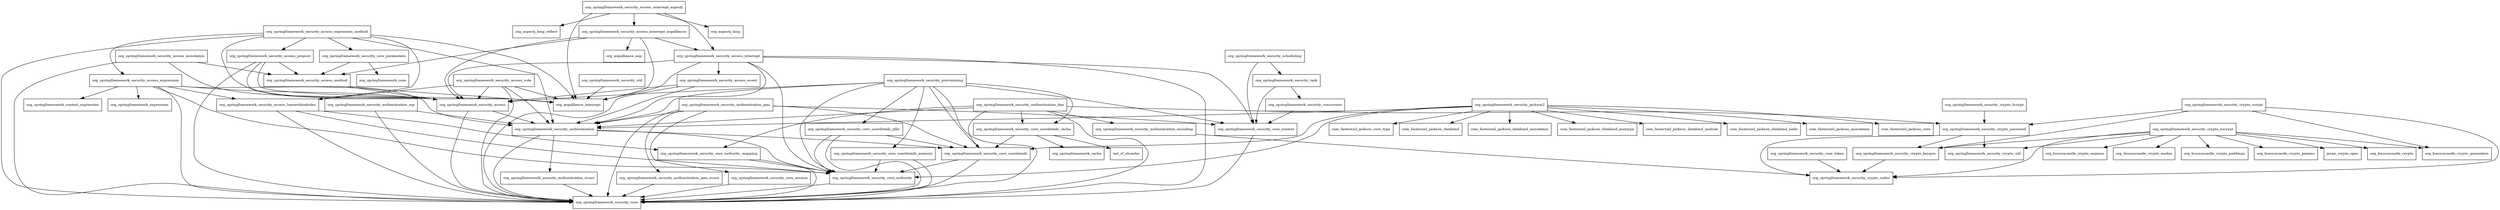 digraph spring_security_core_4_2_2_RELEASE_package_dependencies {
  node [shape = box, fontsize=10.0];
  org_springframework_security_access -> org_springframework_security_authentication;
  org_springframework_security_access -> org_springframework_security_core;
  org_springframework_security_access_annotation -> org_springframework_security_access;
  org_springframework_security_access_annotation -> org_springframework_security_access_method;
  org_springframework_security_access_annotation -> org_springframework_security_core;
  org_springframework_security_access_event -> org_springframework_security_access;
  org_springframework_security_access_event -> org_springframework_security_authentication;
  org_springframework_security_access_event -> org_springframework_security_core;
  org_springframework_security_access_expression -> org_springframework_context_expression;
  org_springframework_security_access_expression -> org_springframework_expression;
  org_springframework_security_access_expression -> org_springframework_security_access;
  org_springframework_security_access_expression -> org_springframework_security_access_hierarchicalroles;
  org_springframework_security_access_expression -> org_springframework_security_authentication;
  org_springframework_security_access_expression -> org_springframework_security_core;
  org_springframework_security_access_expression -> org_springframework_security_core_authority;
  org_springframework_security_access_expression_method -> org_aopalliance_intercept;
  org_springframework_security_access_expression_method -> org_springframework_security_access;
  org_springframework_security_access_expression_method -> org_springframework_security_access_expression;
  org_springframework_security_access_expression_method -> org_springframework_security_access_hierarchicalroles;
  org_springframework_security_access_expression_method -> org_springframework_security_access_prepost;
  org_springframework_security_access_expression_method -> org_springframework_security_authentication;
  org_springframework_security_access_expression_method -> org_springframework_security_core;
  org_springframework_security_access_expression_method -> org_springframework_security_core_parameters;
  org_springframework_security_access_hierarchicalroles -> org_springframework_security_core;
  org_springframework_security_access_hierarchicalroles -> org_springframework_security_core_authority;
  org_springframework_security_access_hierarchicalroles -> org_springframework_security_core_authority_mapping;
  org_springframework_security_access_intercept -> org_aopalliance_intercept;
  org_springframework_security_access_intercept -> org_springframework_security_access;
  org_springframework_security_access_intercept -> org_springframework_security_access_event;
  org_springframework_security_access_intercept -> org_springframework_security_authentication;
  org_springframework_security_access_intercept -> org_springframework_security_core;
  org_springframework_security_access_intercept -> org_springframework_security_core_authority;
  org_springframework_security_access_intercept -> org_springframework_security_core_context;
  org_springframework_security_access_intercept_aopalliance -> org_aopalliance_aop;
  org_springframework_security_access_intercept_aopalliance -> org_aopalliance_intercept;
  org_springframework_security_access_intercept_aopalliance -> org_springframework_security_access;
  org_springframework_security_access_intercept_aopalliance -> org_springframework_security_access_intercept;
  org_springframework_security_access_intercept_aopalliance -> org_springframework_security_access_method;
  org_springframework_security_access_intercept_aspectj -> org_aopalliance_intercept;
  org_springframework_security_access_intercept_aspectj -> org_aspectj_lang;
  org_springframework_security_access_intercept_aspectj -> org_aspectj_lang_reflect;
  org_springframework_security_access_intercept_aspectj -> org_springframework_security_access_intercept;
  org_springframework_security_access_intercept_aspectj -> org_springframework_security_access_intercept_aopalliance;
  org_springframework_security_access_method -> org_aopalliance_intercept;
  org_springframework_security_access_method -> org_springframework_security_access;
  org_springframework_security_access_prepost -> org_aopalliance_intercept;
  org_springframework_security_access_prepost -> org_springframework_security_access;
  org_springframework_security_access_prepost -> org_springframework_security_access_method;
  org_springframework_security_access_prepost -> org_springframework_security_core;
  org_springframework_security_access_vote -> org_aopalliance_intercept;
  org_springframework_security_access_vote -> org_springframework_security_access;
  org_springframework_security_access_vote -> org_springframework_security_access_hierarchicalroles;
  org_springframework_security_access_vote -> org_springframework_security_authentication;
  org_springframework_security_access_vote -> org_springframework_security_core;
  org_springframework_security_authentication -> org_springframework_security_authentication_event;
  org_springframework_security_authentication -> org_springframework_security_core;
  org_springframework_security_authentication -> org_springframework_security_core_authority;
  org_springframework_security_authentication -> org_springframework_security_core_userdetails;
  org_springframework_security_authentication_dao -> org_springframework_security_authentication;
  org_springframework_security_authentication_dao -> org_springframework_security_authentication_encoding;
  org_springframework_security_authentication_dao -> org_springframework_security_core;
  org_springframework_security_authentication_dao -> org_springframework_security_core_authority_mapping;
  org_springframework_security_authentication_dao -> org_springframework_security_core_userdetails;
  org_springframework_security_authentication_dao -> org_springframework_security_core_userdetails_cache;
  org_springframework_security_authentication_dao -> org_springframework_security_crypto_password;
  org_springframework_security_authentication_encoding -> org_springframework_security_crypto_codec;
  org_springframework_security_authentication_event -> org_springframework_security_core;
  org_springframework_security_authentication_jaas -> org_springframework_security_authentication;
  org_springframework_security_authentication_jaas -> org_springframework_security_authentication_jaas_event;
  org_springframework_security_authentication_jaas -> org_springframework_security_core;
  org_springframework_security_authentication_jaas -> org_springframework_security_core_context;
  org_springframework_security_authentication_jaas -> org_springframework_security_core_session;
  org_springframework_security_authentication_jaas -> org_springframework_security_core_userdetails;
  org_springframework_security_authentication_jaas_event -> org_springframework_security_core;
  org_springframework_security_authentication_rcp -> org_springframework_security_authentication;
  org_springframework_security_authentication_rcp -> org_springframework_security_core;
  org_springframework_security_concurrent -> org_springframework_security_core_context;
  org_springframework_security_core_authority -> org_springframework_security_core;
  org_springframework_security_core_authority_mapping -> org_springframework_security_core;
  org_springframework_security_core_authority_mapping -> org_springframework_security_core_authority;
  org_springframework_security_core_context -> org_springframework_security_core;
  org_springframework_security_core_parameters -> org_springframework_core;
  org_springframework_security_core_parameters -> org_springframework_security_access_method;
  org_springframework_security_core_session -> org_springframework_security_core;
  org_springframework_security_core_token -> org_springframework_security_crypto_codec;
  org_springframework_security_core_userdetails -> org_springframework_security_core;
  org_springframework_security_core_userdetails -> org_springframework_security_core_authority;
  org_springframework_security_core_userdetails_cache -> net_sf_ehcache;
  org_springframework_security_core_userdetails_cache -> org_springframework_cache;
  org_springframework_security_core_userdetails_cache -> org_springframework_security_core_userdetails;
  org_springframework_security_core_userdetails_jdbc -> org_springframework_security_core;
  org_springframework_security_core_userdetails_jdbc -> org_springframework_security_core_authority;
  org_springframework_security_core_userdetails_jdbc -> org_springframework_security_core_userdetails;
  org_springframework_security_core_userdetails_memory -> org_springframework_security_core;
  org_springframework_security_core_userdetails_memory -> org_springframework_security_core_authority;
  org_springframework_security_crypto_bcrypt -> org_springframework_security_crypto_password;
  org_springframework_security_crypto_encrypt -> javax_crypto_spec;
  org_springframework_security_crypto_encrypt -> org_bouncycastle_crypto;
  org_springframework_security_crypto_encrypt -> org_bouncycastle_crypto_engines;
  org_springframework_security_crypto_encrypt -> org_bouncycastle_crypto_generators;
  org_springframework_security_crypto_encrypt -> org_bouncycastle_crypto_modes;
  org_springframework_security_crypto_encrypt -> org_bouncycastle_crypto_paddings;
  org_springframework_security_crypto_encrypt -> org_bouncycastle_crypto_params;
  org_springframework_security_crypto_encrypt -> org_springframework_security_crypto_codec;
  org_springframework_security_crypto_encrypt -> org_springframework_security_crypto_keygen;
  org_springframework_security_crypto_encrypt -> org_springframework_security_crypto_util;
  org_springframework_security_crypto_keygen -> org_springframework_security_crypto_codec;
  org_springframework_security_crypto_password -> org_springframework_security_crypto_codec;
  org_springframework_security_crypto_password -> org_springframework_security_crypto_keygen;
  org_springframework_security_crypto_password -> org_springframework_security_crypto_util;
  org_springframework_security_crypto_scrypt -> org_bouncycastle_crypto_generators;
  org_springframework_security_crypto_scrypt -> org_springframework_security_crypto_codec;
  org_springframework_security_crypto_scrypt -> org_springframework_security_crypto_keygen;
  org_springframework_security_crypto_scrypt -> org_springframework_security_crypto_password;
  org_springframework_security_jackson2 -> com_fasterxml_jackson_annotation;
  org_springframework_security_jackson2 -> com_fasterxml_jackson_core;
  org_springframework_security_jackson2 -> com_fasterxml_jackson_core_type;
  org_springframework_security_jackson2 -> com_fasterxml_jackson_databind;
  org_springframework_security_jackson2 -> com_fasterxml_jackson_databind_annotation;
  org_springframework_security_jackson2 -> com_fasterxml_jackson_databind_jsontype;
  org_springframework_security_jackson2 -> com_fasterxml_jackson_databind_module;
  org_springframework_security_jackson2 -> com_fasterxml_jackson_databind_node;
  org_springframework_security_jackson2 -> org_springframework_security_authentication;
  org_springframework_security_jackson2 -> org_springframework_security_core_authority;
  org_springframework_security_jackson2 -> org_springframework_security_core_userdetails;
  org_springframework_security_provisioning -> org_springframework_security_access;
  org_springframework_security_provisioning -> org_springframework_security_authentication;
  org_springframework_security_provisioning -> org_springframework_security_core;
  org_springframework_security_provisioning -> org_springframework_security_core_authority;
  org_springframework_security_provisioning -> org_springframework_security_core_context;
  org_springframework_security_provisioning -> org_springframework_security_core_userdetails;
  org_springframework_security_provisioning -> org_springframework_security_core_userdetails_cache;
  org_springframework_security_provisioning -> org_springframework_security_core_userdetails_jdbc;
  org_springframework_security_provisioning -> org_springframework_security_core_userdetails_memory;
  org_springframework_security_scheduling -> org_springframework_security_core_context;
  org_springframework_security_scheduling -> org_springframework_security_task;
  org_springframework_security_task -> org_springframework_security_concurrent;
  org_springframework_security_task -> org_springframework_security_core_context;
  org_springframework_security_util -> org_aopalliance_intercept;
}
